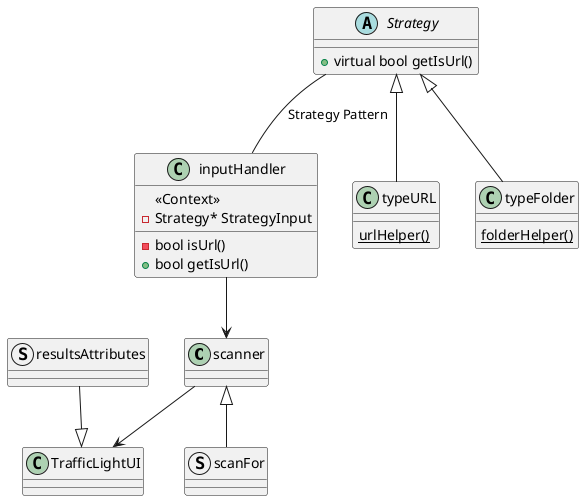 @startuml classOverview 
'Objects
class scanner 
class inputHandler {
    <<Context>>
    -bool isUrl()
    -Strategy* StrategyInput
    +bool getIsUrl()

    
}
class typeURL{
     {static} urlHelper()
}
class typeFolder{
   
    {static} folderHelper() 
}
abstract Strategy{
    +virtual bool getIsUrl()
    
}
struct scanFor
class TrafficLightUI
struct resultsAttributes
'class batchHandler 'optional RQ
'class dockerHandler 'optional RQ


'Relations
scanner -->  TrafficLightUI
resultsAttributes --|> TrafficLightUI
inputHandler --> scanner
scanner <|-- scanFor
Strategy -- inputHandler : Strategy Pattern
Strategy <|-- typeURL
Strategy <|-- typeFolder

@enduml